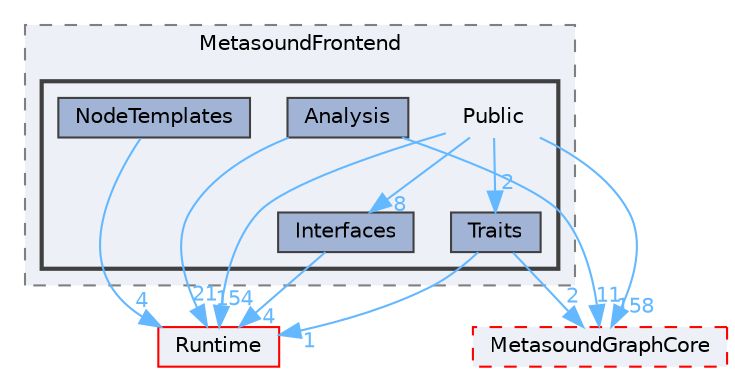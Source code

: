 digraph "Public"
{
 // INTERACTIVE_SVG=YES
 // LATEX_PDF_SIZE
  bgcolor="transparent";
  edge [fontname=Helvetica,fontsize=10,labelfontname=Helvetica,labelfontsize=10];
  node [fontname=Helvetica,fontsize=10,shape=box,height=0.2,width=0.4];
  compound=true
  subgraph clusterdir_6ecfb48eb24002d589a77f3f2e75a56a {
    graph [ bgcolor="#edf0f7", pencolor="grey50", label="MetasoundFrontend", fontname=Helvetica,fontsize=10 style="filled,dashed", URL="dir_6ecfb48eb24002d589a77f3f2e75a56a.html",tooltip=""]
  subgraph clusterdir_58f6b52692026cefec18f8afa327cf3c {
    graph [ bgcolor="#edf0f7", pencolor="grey25", label="", fontname=Helvetica,fontsize=10 style="filled,bold", URL="dir_58f6b52692026cefec18f8afa327cf3c.html",tooltip=""]
    dir_58f6b52692026cefec18f8afa327cf3c [shape=plaintext, label="Public"];
  dir_719dfe2cf15da244183e2b7d35d73237 [label="Analysis", fillcolor="#a2b4d6", color="grey25", style="filled", URL="dir_719dfe2cf15da244183e2b7d35d73237.html",tooltip=""];
  dir_f322fccbf8addbfcccbbcbe8bbe3f142 [label="Interfaces", fillcolor="#a2b4d6", color="grey25", style="filled", URL="dir_f322fccbf8addbfcccbbcbe8bbe3f142.html",tooltip=""];
  dir_de14d92fd4bda439dd059504d8f2b671 [label="NodeTemplates", fillcolor="#a2b4d6", color="grey25", style="filled", URL="dir_de14d92fd4bda439dd059504d8f2b671.html",tooltip=""];
  dir_052386112175026788706bb6165ed0f3 [label="Traits", fillcolor="#a2b4d6", color="grey25", style="filled", URL="dir_052386112175026788706bb6165ed0f3.html",tooltip=""];
  }
  }
  dir_7536b172fbd480bfd146a1b1acd6856b [label="Runtime", fillcolor="#edf0f7", color="red", style="filled", URL="dir_7536b172fbd480bfd146a1b1acd6856b.html",tooltip=""];
  dir_bf730193d136adee8eaddd1c62c967df [label="MetasoundGraphCore", fillcolor="#edf0f7", color="red", style="filled,dashed", URL="dir_bf730193d136adee8eaddd1c62c967df.html",tooltip=""];
  dir_58f6b52692026cefec18f8afa327cf3c->dir_052386112175026788706bb6165ed0f3 [headlabel="2", labeldistance=1.5 headhref="dir_000878_001211.html" href="dir_000878_001211.html" color="steelblue1" fontcolor="steelblue1"];
  dir_58f6b52692026cefec18f8afa327cf3c->dir_7536b172fbd480bfd146a1b1acd6856b [headlabel="154", labeldistance=1.5 headhref="dir_000878_000984.html" href="dir_000878_000984.html" color="steelblue1" fontcolor="steelblue1"];
  dir_58f6b52692026cefec18f8afa327cf3c->dir_bf730193d136adee8eaddd1c62c967df [headlabel="158", labeldistance=1.5 headhref="dir_000878_000637.html" href="dir_000878_000637.html" color="steelblue1" fontcolor="steelblue1"];
  dir_58f6b52692026cefec18f8afa327cf3c->dir_f322fccbf8addbfcccbbcbe8bbe3f142 [headlabel="8", labeldistance=1.5 headhref="dir_000878_000505.html" href="dir_000878_000505.html" color="steelblue1" fontcolor="steelblue1"];
  dir_719dfe2cf15da244183e2b7d35d73237->dir_7536b172fbd480bfd146a1b1acd6856b [headlabel="21", labeldistance=1.5 headhref="dir_000024_000984.html" href="dir_000024_000984.html" color="steelblue1" fontcolor="steelblue1"];
  dir_719dfe2cf15da244183e2b7d35d73237->dir_bf730193d136adee8eaddd1c62c967df [headlabel="11", labeldistance=1.5 headhref="dir_000024_000637.html" href="dir_000024_000637.html" color="steelblue1" fontcolor="steelblue1"];
  dir_f322fccbf8addbfcccbbcbe8bbe3f142->dir_7536b172fbd480bfd146a1b1acd6856b [headlabel="4", labeldistance=1.5 headhref="dir_000505_000984.html" href="dir_000505_000984.html" color="steelblue1" fontcolor="steelblue1"];
  dir_de14d92fd4bda439dd059504d8f2b671->dir_7536b172fbd480bfd146a1b1acd6856b [headlabel="4", labeldistance=1.5 headhref="dir_000695_000984.html" href="dir_000695_000984.html" color="steelblue1" fontcolor="steelblue1"];
  dir_052386112175026788706bb6165ed0f3->dir_7536b172fbd480bfd146a1b1acd6856b [headlabel="1", labeldistance=1.5 headhref="dir_001211_000984.html" href="dir_001211_000984.html" color="steelblue1" fontcolor="steelblue1"];
  dir_052386112175026788706bb6165ed0f3->dir_bf730193d136adee8eaddd1c62c967df [headlabel="2", labeldistance=1.5 headhref="dir_001211_000637.html" href="dir_001211_000637.html" color="steelblue1" fontcolor="steelblue1"];
}
